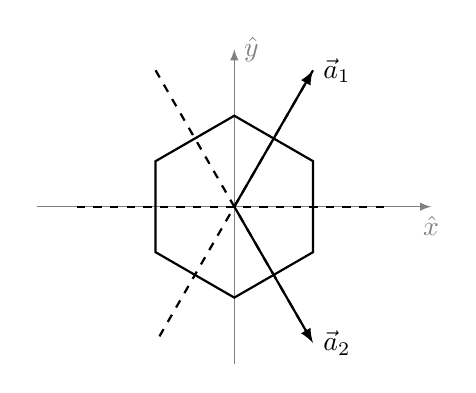 \usetikzlibrary{shapes.geometric}
\begin{tikzpicture}
% Axis
\draw[gray,thin,-latex] (-2.5,0) -- (2.5,0) node[below] {$\hat x$};
\draw[gray,thin,-latex] (0,-2) -- (0,2) node[right] {$\hat y$};
% W--S cell
\draw[thick] (30:1.155) \foreach \x in {30,90,...,359} { -- (\x:1.155) } --cycle;
%\node [draw, thick, minimum size=1in, regular polygon, regular polygon sides=6, rotate=-90] at (0,0) {} node [above left] {W--S};
%\node [draw, thin, minimum size=1in, regular polygon, regular polygon sides=6, rotate=-90] at (+1.0,-1.732) {};
% Mirrored vectors
\draw[thick,dashed] (-1.0,+1.732) -- (+1.0,-1.732);
\draw[thick,dashed] (+1.0,+1.732) -- (-1.0,-1.732);
\draw[thick,dashed] (-2.0,+0.000) -- (+2.0,0.0);
% Primitive vectors
\draw[thick,-latex] (0,0) -- (+1.0,+1.732) node[right] {$\vec a_1$};
\draw[thick,-latex] (0,0) -- (+1.0,-1.732) node[right] {$\vec a_2$};
\end{tikzpicture}
